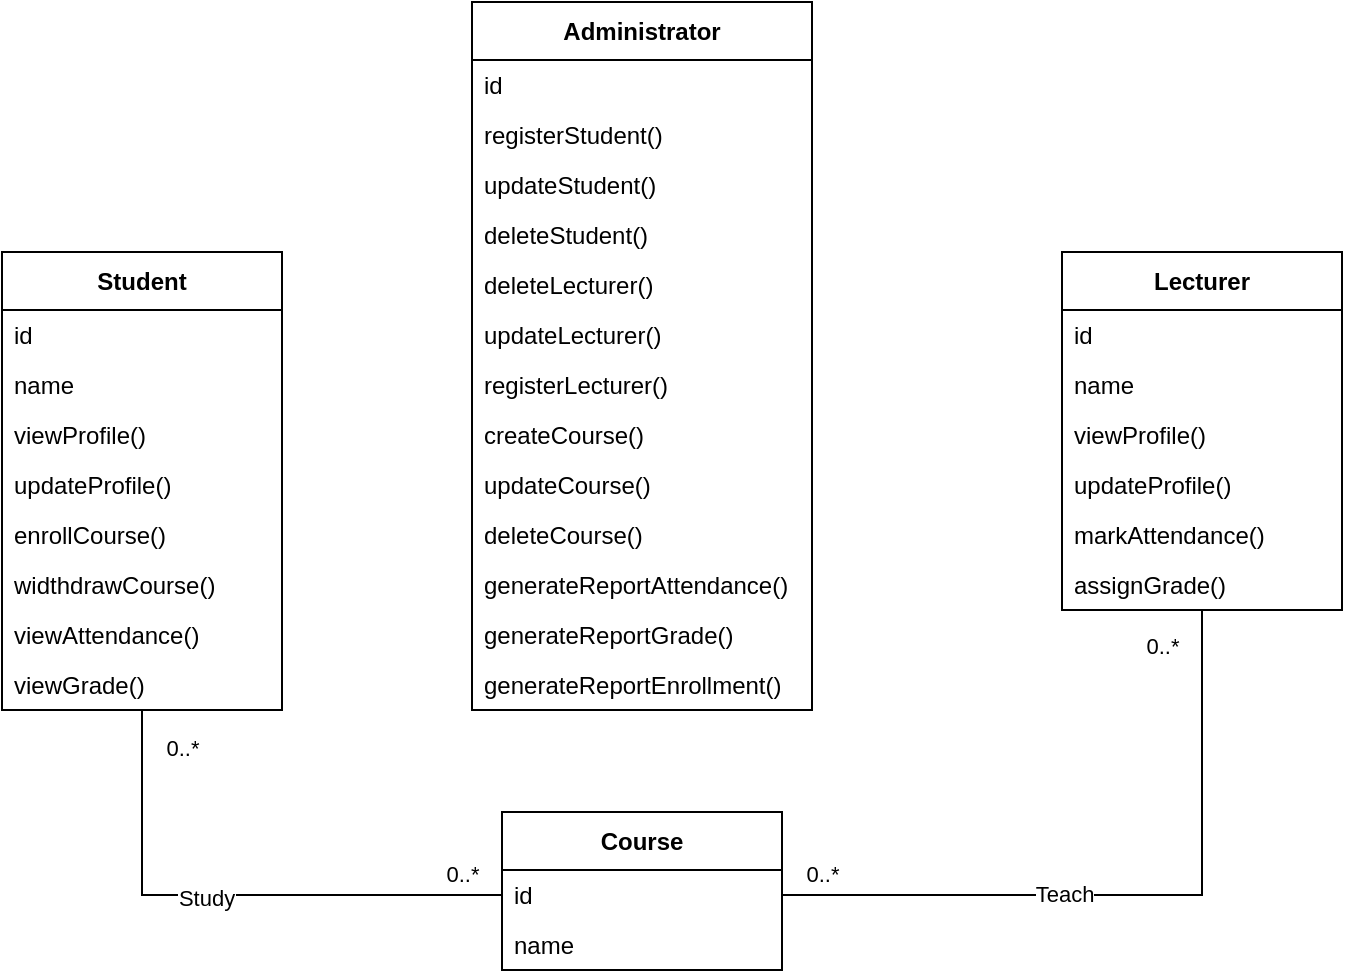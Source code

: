 <mxfile version="28.1.1">
  <diagram name="Page-1" id="0AWGQivoWVd1sFgXLCKr">
    <mxGraphModel dx="885" dy="599" grid="1" gridSize="10" guides="1" tooltips="1" connect="1" arrows="1" fold="1" page="1" pageScale="1" pageWidth="850" pageHeight="1100" math="0" shadow="0">
      <root>
        <mxCell id="0" />
        <mxCell id="1" parent="0" />
        <mxCell id="xdPJUQHF0rRDcSB4H9Dn-43" style="edgeStyle=orthogonalEdgeStyle;rounded=0;orthogonalLoop=1;jettySize=auto;html=1;entryX=0;entryY=0.5;entryDx=0;entryDy=0;endArrow=none;endFill=0;" edge="1" parent="1" source="xdPJUQHF0rRDcSB4H9Dn-1" target="xdPJUQHF0rRDcSB4H9Dn-8">
          <mxGeometry relative="1" as="geometry" />
        </mxCell>
        <mxCell id="xdPJUQHF0rRDcSB4H9Dn-44" value="Study" style="edgeLabel;html=1;align=center;verticalAlign=middle;resizable=0;points=[];" vertex="1" connectable="0" parent="xdPJUQHF0rRDcSB4H9Dn-43">
          <mxGeometry x="-0.089" y="-1" relative="1" as="geometry">
            <mxPoint as="offset" />
          </mxGeometry>
        </mxCell>
        <mxCell id="xdPJUQHF0rRDcSB4H9Dn-46" value="0..*" style="edgeLabel;html=1;align=center;verticalAlign=middle;resizable=0;points=[];" vertex="1" connectable="0" parent="xdPJUQHF0rRDcSB4H9Dn-43">
          <mxGeometry x="0.895" relative="1" as="geometry">
            <mxPoint x="-6" y="-11" as="offset" />
          </mxGeometry>
        </mxCell>
        <mxCell id="xdPJUQHF0rRDcSB4H9Dn-47" value="0..*" style="edgeLabel;html=1;align=center;verticalAlign=middle;resizable=0;points=[];" vertex="1" connectable="0" parent="xdPJUQHF0rRDcSB4H9Dn-43">
          <mxGeometry x="-0.863" relative="1" as="geometry">
            <mxPoint x="20" as="offset" />
          </mxGeometry>
        </mxCell>
        <mxCell id="xdPJUQHF0rRDcSB4H9Dn-1" value="Student" style="swimlane;fontStyle=1;align=center;verticalAlign=middle;childLayout=stackLayout;horizontal=1;startSize=29;horizontalStack=0;resizeParent=1;resizeParentMax=0;resizeLast=0;collapsible=0;marginBottom=0;html=1;whiteSpace=wrap;" vertex="1" parent="1">
          <mxGeometry x="480" y="840" width="140" height="229" as="geometry" />
        </mxCell>
        <mxCell id="xdPJUQHF0rRDcSB4H9Dn-3" value="id" style="text;html=1;strokeColor=none;fillColor=none;align=left;verticalAlign=middle;spacingLeft=4;spacingRight=4;overflow=hidden;rotatable=0;points=[[0,0.5],[1,0.5]];portConstraint=eastwest;whiteSpace=wrap;" vertex="1" parent="xdPJUQHF0rRDcSB4H9Dn-1">
          <mxGeometry y="29" width="140" height="25" as="geometry" />
        </mxCell>
        <mxCell id="xdPJUQHF0rRDcSB4H9Dn-16" value="name" style="text;html=1;strokeColor=none;fillColor=none;align=left;verticalAlign=middle;spacingLeft=4;spacingRight=4;overflow=hidden;rotatable=0;points=[[0,0.5],[1,0.5]];portConstraint=eastwest;whiteSpace=wrap;" vertex="1" parent="xdPJUQHF0rRDcSB4H9Dn-1">
          <mxGeometry y="54" width="140" height="25" as="geometry" />
        </mxCell>
        <mxCell id="xdPJUQHF0rRDcSB4H9Dn-13" value="viewProfile()" style="text;html=1;strokeColor=none;fillColor=none;align=left;verticalAlign=middle;spacingLeft=4;spacingRight=4;overflow=hidden;rotatable=0;points=[[0,0.5],[1,0.5]];portConstraint=eastwest;whiteSpace=wrap;" vertex="1" parent="xdPJUQHF0rRDcSB4H9Dn-1">
          <mxGeometry y="79" width="140" height="25" as="geometry" />
        </mxCell>
        <mxCell id="xdPJUQHF0rRDcSB4H9Dn-14" value="updateProfile()" style="text;html=1;strokeColor=none;fillColor=none;align=left;verticalAlign=middle;spacingLeft=4;spacingRight=4;overflow=hidden;rotatable=0;points=[[0,0.5],[1,0.5]];portConstraint=eastwest;whiteSpace=wrap;" vertex="1" parent="xdPJUQHF0rRDcSB4H9Dn-1">
          <mxGeometry y="104" width="140" height="25" as="geometry" />
        </mxCell>
        <mxCell id="xdPJUQHF0rRDcSB4H9Dn-12" value="enrollCourse()" style="text;html=1;strokeColor=none;fillColor=none;align=left;verticalAlign=middle;spacingLeft=4;spacingRight=4;overflow=hidden;rotatable=0;points=[[0,0.5],[1,0.5]];portConstraint=eastwest;whiteSpace=wrap;" vertex="1" parent="xdPJUQHF0rRDcSB4H9Dn-1">
          <mxGeometry y="129" width="140" height="25" as="geometry" />
        </mxCell>
        <mxCell id="xdPJUQHF0rRDcSB4H9Dn-15" value="widthdrawCourse()" style="text;html=1;strokeColor=none;fillColor=none;align=left;verticalAlign=middle;spacingLeft=4;spacingRight=4;overflow=hidden;rotatable=0;points=[[0,0.5],[1,0.5]];portConstraint=eastwest;whiteSpace=wrap;" vertex="1" parent="xdPJUQHF0rRDcSB4H9Dn-1">
          <mxGeometry y="154" width="140" height="25" as="geometry" />
        </mxCell>
        <mxCell id="xdPJUQHF0rRDcSB4H9Dn-19" value="viewAttendance()" style="text;html=1;strokeColor=none;fillColor=none;align=left;verticalAlign=middle;spacingLeft=4;spacingRight=4;overflow=hidden;rotatable=0;points=[[0,0.5],[1,0.5]];portConstraint=eastwest;whiteSpace=wrap;" vertex="1" parent="xdPJUQHF0rRDcSB4H9Dn-1">
          <mxGeometry y="179" width="140" height="25" as="geometry" />
        </mxCell>
        <mxCell id="xdPJUQHF0rRDcSB4H9Dn-20" value="viewGrade()" style="text;html=1;strokeColor=none;fillColor=none;align=left;verticalAlign=middle;spacingLeft=4;spacingRight=4;overflow=hidden;rotatable=0;points=[[0,0.5],[1,0.5]];portConstraint=eastwest;whiteSpace=wrap;" vertex="1" parent="xdPJUQHF0rRDcSB4H9Dn-1">
          <mxGeometry y="204" width="140" height="25" as="geometry" />
        </mxCell>
        <mxCell id="xdPJUQHF0rRDcSB4H9Dn-7" value="Course" style="swimlane;fontStyle=1;align=center;verticalAlign=middle;childLayout=stackLayout;horizontal=1;startSize=29;horizontalStack=0;resizeParent=1;resizeParentMax=0;resizeLast=0;collapsible=0;marginBottom=0;html=1;whiteSpace=wrap;" vertex="1" parent="1">
          <mxGeometry x="730" y="1120" width="140" height="79" as="geometry" />
        </mxCell>
        <mxCell id="xdPJUQHF0rRDcSB4H9Dn-8" value="id" style="text;html=1;strokeColor=none;fillColor=none;align=left;verticalAlign=middle;spacingLeft=4;spacingRight=4;overflow=hidden;rotatable=0;points=[[0,0.5],[1,0.5]];portConstraint=eastwest;whiteSpace=wrap;" vertex="1" parent="xdPJUQHF0rRDcSB4H9Dn-7">
          <mxGeometry y="29" width="140" height="25" as="geometry" />
        </mxCell>
        <mxCell id="xdPJUQHF0rRDcSB4H9Dn-17" value="name" style="text;html=1;strokeColor=none;fillColor=none;align=left;verticalAlign=middle;spacingLeft=4;spacingRight=4;overflow=hidden;rotatable=0;points=[[0,0.5],[1,0.5]];portConstraint=eastwest;whiteSpace=wrap;" vertex="1" parent="xdPJUQHF0rRDcSB4H9Dn-7">
          <mxGeometry y="54" width="140" height="25" as="geometry" />
        </mxCell>
        <mxCell id="xdPJUQHF0rRDcSB4H9Dn-42" style="edgeStyle=orthogonalEdgeStyle;rounded=0;orthogonalLoop=1;jettySize=auto;html=1;entryX=1;entryY=0.5;entryDx=0;entryDy=0;endArrow=none;endFill=0;" edge="1" parent="1" source="xdPJUQHF0rRDcSB4H9Dn-9" target="xdPJUQHF0rRDcSB4H9Dn-8">
          <mxGeometry relative="1" as="geometry" />
        </mxCell>
        <mxCell id="xdPJUQHF0rRDcSB4H9Dn-45" value="Teach" style="edgeLabel;html=1;align=center;verticalAlign=middle;resizable=0;points=[];" vertex="1" connectable="0" parent="xdPJUQHF0rRDcSB4H9Dn-42">
          <mxGeometry x="0.201" y="-1" relative="1" as="geometry">
            <mxPoint as="offset" />
          </mxGeometry>
        </mxCell>
        <mxCell id="xdPJUQHF0rRDcSB4H9Dn-48" value="0..*" style="edgeLabel;html=1;align=center;verticalAlign=middle;resizable=0;points=[];" vertex="1" connectable="0" parent="xdPJUQHF0rRDcSB4H9Dn-42">
          <mxGeometry x="0.903" y="-2" relative="1" as="geometry">
            <mxPoint x="3" y="-9" as="offset" />
          </mxGeometry>
        </mxCell>
        <mxCell id="xdPJUQHF0rRDcSB4H9Dn-49" value="0..*" style="edgeLabel;html=1;align=center;verticalAlign=middle;resizable=0;points=[];" vertex="1" connectable="0" parent="xdPJUQHF0rRDcSB4H9Dn-42">
          <mxGeometry x="-0.897" relative="1" as="geometry">
            <mxPoint x="-20" as="offset" />
          </mxGeometry>
        </mxCell>
        <mxCell id="xdPJUQHF0rRDcSB4H9Dn-9" value="Lecturer" style="swimlane;fontStyle=1;align=center;verticalAlign=middle;childLayout=stackLayout;horizontal=1;startSize=29;horizontalStack=0;resizeParent=1;resizeParentMax=0;resizeLast=0;collapsible=0;marginBottom=0;html=1;whiteSpace=wrap;" vertex="1" parent="1">
          <mxGeometry x="1010" y="840" width="140" height="179" as="geometry" />
        </mxCell>
        <mxCell id="xdPJUQHF0rRDcSB4H9Dn-18" value="id" style="text;html=1;strokeColor=none;fillColor=none;align=left;verticalAlign=middle;spacingLeft=4;spacingRight=4;overflow=hidden;rotatable=0;points=[[0,0.5],[1,0.5]];portConstraint=eastwest;whiteSpace=wrap;" vertex="1" parent="xdPJUQHF0rRDcSB4H9Dn-9">
          <mxGeometry y="29" width="140" height="25" as="geometry" />
        </mxCell>
        <mxCell id="xdPJUQHF0rRDcSB4H9Dn-10" value="name" style="text;html=1;strokeColor=none;fillColor=none;align=left;verticalAlign=middle;spacingLeft=4;spacingRight=4;overflow=hidden;rotatable=0;points=[[0,0.5],[1,0.5]];portConstraint=eastwest;whiteSpace=wrap;" vertex="1" parent="xdPJUQHF0rRDcSB4H9Dn-9">
          <mxGeometry y="54" width="140" height="25" as="geometry" />
        </mxCell>
        <mxCell id="xdPJUQHF0rRDcSB4H9Dn-11" value="viewProfile()" style="text;html=1;strokeColor=none;fillColor=none;align=left;verticalAlign=middle;spacingLeft=4;spacingRight=4;overflow=hidden;rotatable=0;points=[[0,0.5],[1,0.5]];portConstraint=eastwest;whiteSpace=wrap;" vertex="1" parent="xdPJUQHF0rRDcSB4H9Dn-9">
          <mxGeometry y="79" width="140" height="25" as="geometry" />
        </mxCell>
        <mxCell id="xdPJUQHF0rRDcSB4H9Dn-23" value="updateProfile()" style="text;html=1;strokeColor=none;fillColor=none;align=left;verticalAlign=middle;spacingLeft=4;spacingRight=4;overflow=hidden;rotatable=0;points=[[0,0.5],[1,0.5]];portConstraint=eastwest;whiteSpace=wrap;" vertex="1" parent="xdPJUQHF0rRDcSB4H9Dn-9">
          <mxGeometry y="104" width="140" height="25" as="geometry" />
        </mxCell>
        <mxCell id="xdPJUQHF0rRDcSB4H9Dn-22" value="markAttendance()" style="text;html=1;strokeColor=none;fillColor=none;align=left;verticalAlign=middle;spacingLeft=4;spacingRight=4;overflow=hidden;rotatable=0;points=[[0,0.5],[1,0.5]];portConstraint=eastwest;whiteSpace=wrap;" vertex="1" parent="xdPJUQHF0rRDcSB4H9Dn-9">
          <mxGeometry y="129" width="140" height="25" as="geometry" />
        </mxCell>
        <mxCell id="xdPJUQHF0rRDcSB4H9Dn-24" value="assignGrade()" style="text;html=1;strokeColor=none;fillColor=none;align=left;verticalAlign=middle;spacingLeft=4;spacingRight=4;overflow=hidden;rotatable=0;points=[[0,0.5],[1,0.5]];portConstraint=eastwest;whiteSpace=wrap;" vertex="1" parent="xdPJUQHF0rRDcSB4H9Dn-9">
          <mxGeometry y="154" width="140" height="25" as="geometry" />
        </mxCell>
        <mxCell id="xdPJUQHF0rRDcSB4H9Dn-25" value="Administrator" style="swimlane;fontStyle=1;align=center;verticalAlign=middle;childLayout=stackLayout;horizontal=1;startSize=29;horizontalStack=0;resizeParent=1;resizeParentMax=0;resizeLast=0;collapsible=0;marginBottom=0;html=1;whiteSpace=wrap;" vertex="1" parent="1">
          <mxGeometry x="715" y="715" width="170" height="354" as="geometry" />
        </mxCell>
        <mxCell id="xdPJUQHF0rRDcSB4H9Dn-26" value="id" style="text;html=1;strokeColor=none;fillColor=none;align=left;verticalAlign=middle;spacingLeft=4;spacingRight=4;overflow=hidden;rotatable=0;points=[[0,0.5],[1,0.5]];portConstraint=eastwest;whiteSpace=wrap;" vertex="1" parent="xdPJUQHF0rRDcSB4H9Dn-25">
          <mxGeometry y="29" width="170" height="25" as="geometry" />
        </mxCell>
        <mxCell id="xdPJUQHF0rRDcSB4H9Dn-28" value="registerStudent()" style="text;html=1;strokeColor=none;fillColor=none;align=left;verticalAlign=middle;spacingLeft=4;spacingRight=4;overflow=hidden;rotatable=0;points=[[0,0.5],[1,0.5]];portConstraint=eastwest;whiteSpace=wrap;" vertex="1" parent="xdPJUQHF0rRDcSB4H9Dn-25">
          <mxGeometry y="54" width="170" height="25" as="geometry" />
        </mxCell>
        <mxCell id="xdPJUQHF0rRDcSB4H9Dn-29" value="updateStudent()" style="text;html=1;strokeColor=none;fillColor=none;align=left;verticalAlign=middle;spacingLeft=4;spacingRight=4;overflow=hidden;rotatable=0;points=[[0,0.5],[1,0.5]];portConstraint=eastwest;whiteSpace=wrap;" vertex="1" parent="xdPJUQHF0rRDcSB4H9Dn-25">
          <mxGeometry y="79" width="170" height="25" as="geometry" />
        </mxCell>
        <mxCell id="xdPJUQHF0rRDcSB4H9Dn-33" value="deleteStudent()" style="text;html=1;strokeColor=none;fillColor=none;align=left;verticalAlign=middle;spacingLeft=4;spacingRight=4;overflow=hidden;rotatable=0;points=[[0,0.5],[1,0.5]];portConstraint=eastwest;whiteSpace=wrap;" vertex="1" parent="xdPJUQHF0rRDcSB4H9Dn-25">
          <mxGeometry y="104" width="170" height="25" as="geometry" />
        </mxCell>
        <mxCell id="xdPJUQHF0rRDcSB4H9Dn-35" value="deleteLecturer()" style="text;html=1;strokeColor=none;fillColor=none;align=left;verticalAlign=middle;spacingLeft=4;spacingRight=4;overflow=hidden;rotatable=0;points=[[0,0.5],[1,0.5]];portConstraint=eastwest;whiteSpace=wrap;" vertex="1" parent="xdPJUQHF0rRDcSB4H9Dn-25">
          <mxGeometry y="129" width="170" height="25" as="geometry" />
        </mxCell>
        <mxCell id="xdPJUQHF0rRDcSB4H9Dn-36" value="updateLecturer()" style="text;html=1;strokeColor=none;fillColor=none;align=left;verticalAlign=middle;spacingLeft=4;spacingRight=4;overflow=hidden;rotatable=0;points=[[0,0.5],[1,0.5]];portConstraint=eastwest;whiteSpace=wrap;" vertex="1" parent="xdPJUQHF0rRDcSB4H9Dn-25">
          <mxGeometry y="154" width="170" height="25" as="geometry" />
        </mxCell>
        <mxCell id="xdPJUQHF0rRDcSB4H9Dn-34" value="registerLecturer()" style="text;html=1;strokeColor=none;fillColor=none;align=left;verticalAlign=middle;spacingLeft=4;spacingRight=4;overflow=hidden;rotatable=0;points=[[0,0.5],[1,0.5]];portConstraint=eastwest;whiteSpace=wrap;" vertex="1" parent="xdPJUQHF0rRDcSB4H9Dn-25">
          <mxGeometry y="179" width="170" height="25" as="geometry" />
        </mxCell>
        <mxCell id="xdPJUQHF0rRDcSB4H9Dn-30" value="createCourse()" style="text;html=1;strokeColor=none;fillColor=none;align=left;verticalAlign=middle;spacingLeft=4;spacingRight=4;overflow=hidden;rotatable=0;points=[[0,0.5],[1,0.5]];portConstraint=eastwest;whiteSpace=wrap;" vertex="1" parent="xdPJUQHF0rRDcSB4H9Dn-25">
          <mxGeometry y="204" width="170" height="25" as="geometry" />
        </mxCell>
        <mxCell id="xdPJUQHF0rRDcSB4H9Dn-31" value="updateCourse()" style="text;html=1;strokeColor=none;fillColor=none;align=left;verticalAlign=middle;spacingLeft=4;spacingRight=4;overflow=hidden;rotatable=0;points=[[0,0.5],[1,0.5]];portConstraint=eastwest;whiteSpace=wrap;" vertex="1" parent="xdPJUQHF0rRDcSB4H9Dn-25">
          <mxGeometry y="229" width="170" height="25" as="geometry" />
        </mxCell>
        <mxCell id="xdPJUQHF0rRDcSB4H9Dn-32" value="deleteCourse()" style="text;html=1;strokeColor=none;fillColor=none;align=left;verticalAlign=middle;spacingLeft=4;spacingRight=4;overflow=hidden;rotatable=0;points=[[0,0.5],[1,0.5]];portConstraint=eastwest;whiteSpace=wrap;" vertex="1" parent="xdPJUQHF0rRDcSB4H9Dn-25">
          <mxGeometry y="254" width="170" height="25" as="geometry" />
        </mxCell>
        <mxCell id="xdPJUQHF0rRDcSB4H9Dn-37" value="generateReportAttendance()" style="text;html=1;strokeColor=none;fillColor=none;align=left;verticalAlign=middle;spacingLeft=4;spacingRight=4;overflow=hidden;rotatable=0;points=[[0,0.5],[1,0.5]];portConstraint=eastwest;whiteSpace=wrap;" vertex="1" parent="xdPJUQHF0rRDcSB4H9Dn-25">
          <mxGeometry y="279" width="170" height="25" as="geometry" />
        </mxCell>
        <mxCell id="xdPJUQHF0rRDcSB4H9Dn-38" value="generateReportGrade()" style="text;html=1;strokeColor=none;fillColor=none;align=left;verticalAlign=middle;spacingLeft=4;spacingRight=4;overflow=hidden;rotatable=0;points=[[0,0.5],[1,0.5]];portConstraint=eastwest;whiteSpace=wrap;" vertex="1" parent="xdPJUQHF0rRDcSB4H9Dn-25">
          <mxGeometry y="304" width="170" height="25" as="geometry" />
        </mxCell>
        <mxCell id="xdPJUQHF0rRDcSB4H9Dn-39" value="generateReportEnrollment()" style="text;html=1;strokeColor=none;fillColor=none;align=left;verticalAlign=middle;spacingLeft=4;spacingRight=4;overflow=hidden;rotatable=0;points=[[0,0.5],[1,0.5]];portConstraint=eastwest;whiteSpace=wrap;" vertex="1" parent="xdPJUQHF0rRDcSB4H9Dn-25">
          <mxGeometry y="329" width="170" height="25" as="geometry" />
        </mxCell>
      </root>
    </mxGraphModel>
  </diagram>
</mxfile>
